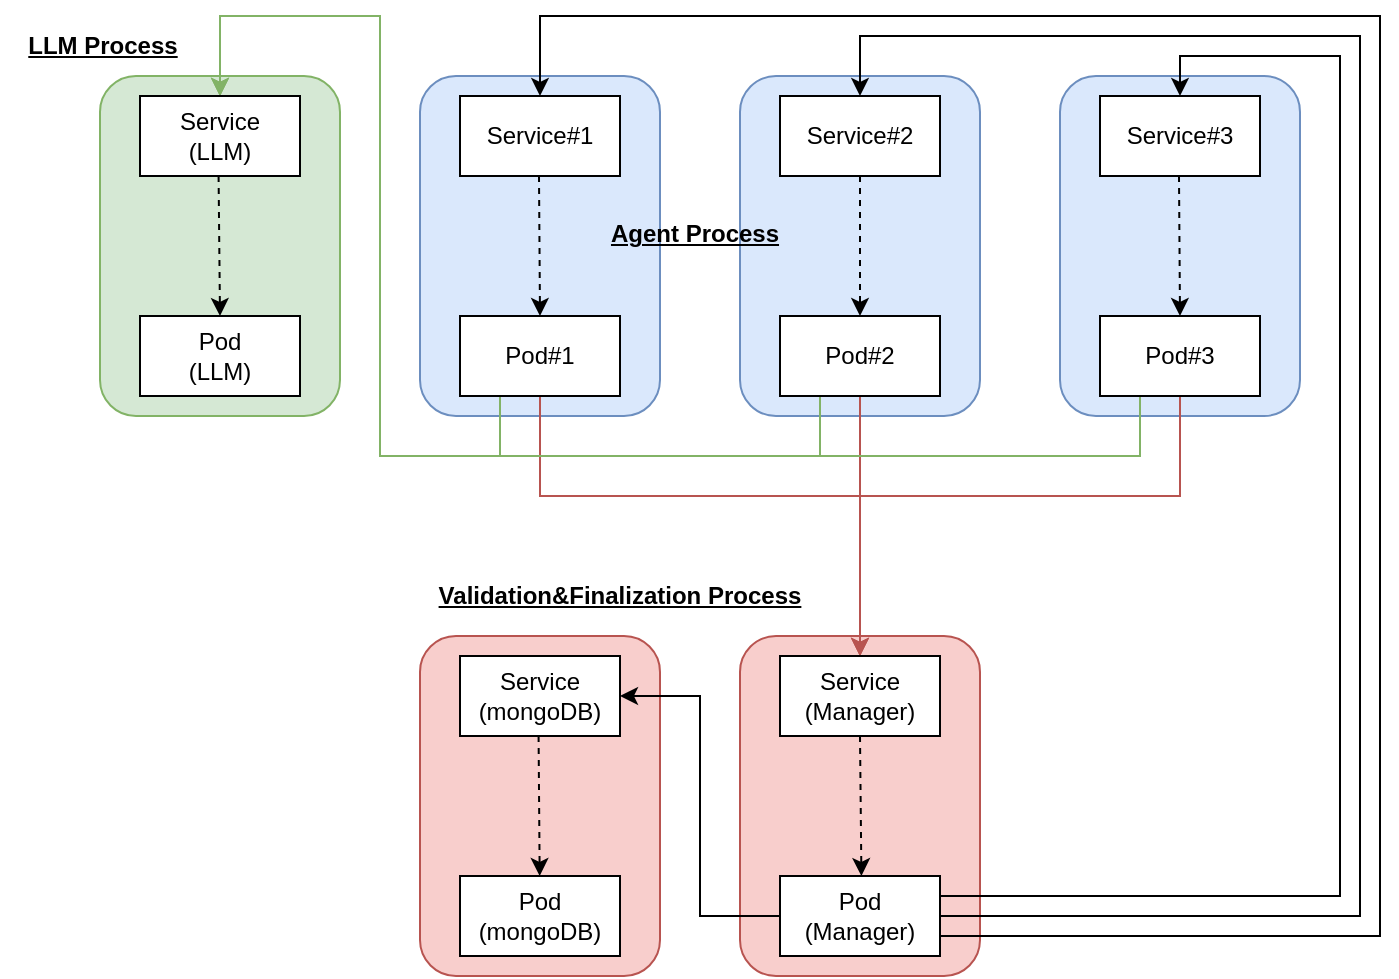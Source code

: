 <mxfile version="28.1.1">
  <diagram name="ページ1" id="kAxwEe0a9V28F2ipQOVm">
    <mxGraphModel dx="1123" dy="551" grid="0" gridSize="10" guides="1" tooltips="1" connect="1" arrows="1" fold="1" page="1" pageScale="1" pageWidth="827" pageHeight="1169" math="0" shadow="0">
      <root>
        <mxCell id="0" />
        <mxCell id="1" parent="0" />
        <mxCell id="93Ka5zx83QHKN0TviFHg-1" value="" style="rounded=1;whiteSpace=wrap;html=1;fillColor=#dae8fc;strokeColor=#6c8ebf;" parent="1" vertex="1">
          <mxGeometry x="410" y="71" width="120" height="170" as="geometry" />
        </mxCell>
        <mxCell id="93Ka5zx83QHKN0TviFHg-2" value="" style="rounded=1;whiteSpace=wrap;html=1;fillColor=#dae8fc;strokeColor=#6c8ebf;" parent="1" vertex="1">
          <mxGeometry x="570" y="71" width="120" height="170" as="geometry" />
        </mxCell>
        <mxCell id="93Ka5zx83QHKN0TviFHg-3" value="" style="rounded=1;whiteSpace=wrap;html=1;fillColor=#f8cecc;strokeColor=#b85450;" parent="1" vertex="1">
          <mxGeometry x="410" y="351" width="120" height="170" as="geometry" />
        </mxCell>
        <mxCell id="93Ka5zx83QHKN0TviFHg-4" value="" style="rounded=1;whiteSpace=wrap;html=1;fillColor=#f8cecc;strokeColor=#b85450;" parent="1" vertex="1">
          <mxGeometry x="250" y="351" width="120" height="170" as="geometry" />
        </mxCell>
        <mxCell id="93Ka5zx83QHKN0TviFHg-5" value="" style="rounded=1;whiteSpace=wrap;html=1;fillColor=#d5e8d4;strokeColor=#82b366;" parent="1" vertex="1">
          <mxGeometry x="90" y="71" width="120" height="170" as="geometry" />
        </mxCell>
        <mxCell id="93Ka5zx83QHKN0TviFHg-6" value="" style="rounded=1;whiteSpace=wrap;html=1;fillColor=#dae8fc;strokeColor=#6c8ebf;" parent="1" vertex="1">
          <mxGeometry x="250" y="71" width="120" height="170" as="geometry" />
        </mxCell>
        <mxCell id="93Ka5zx83QHKN0TviFHg-7" style="edgeStyle=orthogonalEdgeStyle;rounded=0;orthogonalLoop=1;jettySize=auto;html=1;exitX=0.5;exitY=1;exitDx=0;exitDy=0;entryX=0.5;entryY=0;entryDx=0;entryDy=0;fillColor=#f8cecc;strokeColor=#b85450;" parent="1" source="93Ka5zx83QHKN0TviFHg-9" target="93Ka5zx83QHKN0TviFHg-22" edge="1">
          <mxGeometry relative="1" as="geometry">
            <Array as="points">
              <mxPoint x="310" y="281" />
              <mxPoint x="470" y="281" />
            </Array>
          </mxGeometry>
        </mxCell>
        <mxCell id="93Ka5zx83QHKN0TviFHg-8" style="edgeStyle=orthogonalEdgeStyle;rounded=0;orthogonalLoop=1;jettySize=auto;html=1;exitX=0.25;exitY=1;exitDx=0;exitDy=0;entryX=0.5;entryY=0;entryDx=0;entryDy=0;fillColor=#d5e8d4;strokeColor=#82b366;" parent="1" source="93Ka5zx83QHKN0TviFHg-9" target="93Ka5zx83QHKN0TviFHg-31" edge="1">
          <mxGeometry relative="1" as="geometry">
            <Array as="points">
              <mxPoint x="290" y="261" />
              <mxPoint x="230" y="261" />
              <mxPoint x="230" y="41" />
              <mxPoint x="150" y="41" />
            </Array>
          </mxGeometry>
        </mxCell>
        <mxCell id="93Ka5zx83QHKN0TviFHg-9" value="Pod#1" style="rounded=0;whiteSpace=wrap;html=1;" parent="1" vertex="1">
          <mxGeometry x="270" y="191" width="80" height="40" as="geometry" />
        </mxCell>
        <mxCell id="93Ka5zx83QHKN0TviFHg-10" style="edgeStyle=orthogonalEdgeStyle;rounded=0;orthogonalLoop=1;jettySize=auto;html=1;exitX=0.5;exitY=1;exitDx=0;exitDy=0;entryX=0.5;entryY=0;entryDx=0;entryDy=0;fillColor=#f8cecc;strokeColor=#b85450;" parent="1" source="93Ka5zx83QHKN0TviFHg-12" target="93Ka5zx83QHKN0TviFHg-22" edge="1">
          <mxGeometry relative="1" as="geometry" />
        </mxCell>
        <mxCell id="93Ka5zx83QHKN0TviFHg-11" style="edgeStyle=orthogonalEdgeStyle;rounded=0;orthogonalLoop=1;jettySize=auto;html=1;exitX=0.25;exitY=1;exitDx=0;exitDy=0;entryX=0.5;entryY=0;entryDx=0;entryDy=0;fillColor=#d5e8d4;strokeColor=#82b366;" parent="1" source="93Ka5zx83QHKN0TviFHg-12" target="93Ka5zx83QHKN0TviFHg-31" edge="1">
          <mxGeometry relative="1" as="geometry">
            <Array as="points">
              <mxPoint x="450" y="261" />
              <mxPoint x="230" y="261" />
              <mxPoint x="230" y="41" />
              <mxPoint x="150" y="41" />
            </Array>
          </mxGeometry>
        </mxCell>
        <mxCell id="93Ka5zx83QHKN0TviFHg-12" value="Pod#2" style="rounded=0;whiteSpace=wrap;html=1;" parent="1" vertex="1">
          <mxGeometry x="430" y="191" width="80" height="40" as="geometry" />
        </mxCell>
        <mxCell id="93Ka5zx83QHKN0TviFHg-13" style="edgeStyle=orthogonalEdgeStyle;rounded=0;orthogonalLoop=1;jettySize=auto;html=1;exitX=0.5;exitY=1;exitDx=0;exitDy=0;entryX=0.5;entryY=0;entryDx=0;entryDy=0;fillColor=#f8cecc;strokeColor=#b85450;" parent="1" source="93Ka5zx83QHKN0TviFHg-15" target="93Ka5zx83QHKN0TviFHg-22" edge="1">
          <mxGeometry relative="1" as="geometry">
            <Array as="points">
              <mxPoint x="630" y="281" />
              <mxPoint x="470" y="281" />
            </Array>
          </mxGeometry>
        </mxCell>
        <mxCell id="93Ka5zx83QHKN0TviFHg-14" style="edgeStyle=orthogonalEdgeStyle;rounded=0;orthogonalLoop=1;jettySize=auto;html=1;exitX=0.25;exitY=1;exitDx=0;exitDy=0;entryX=0.5;entryY=0;entryDx=0;entryDy=0;fillColor=#d5e8d4;strokeColor=#82b366;" parent="1" source="93Ka5zx83QHKN0TviFHg-15" target="93Ka5zx83QHKN0TviFHg-31" edge="1">
          <mxGeometry relative="1" as="geometry">
            <mxPoint x="90" y="51" as="targetPoint" />
            <Array as="points">
              <mxPoint x="610" y="261" />
              <mxPoint x="230" y="261" />
              <mxPoint x="230" y="41" />
              <mxPoint x="150" y="41" />
            </Array>
          </mxGeometry>
        </mxCell>
        <mxCell id="93Ka5zx83QHKN0TviFHg-15" value="Pod#3" style="rounded=0;whiteSpace=wrap;html=1;" parent="1" vertex="1">
          <mxGeometry x="590" y="191" width="80" height="40" as="geometry" />
        </mxCell>
        <mxCell id="93Ka5zx83QHKN0TviFHg-16" value="Service#1" style="rounded=0;whiteSpace=wrap;html=1;" parent="1" vertex="1">
          <mxGeometry x="270" y="81" width="80" height="40" as="geometry" />
        </mxCell>
        <mxCell id="93Ka5zx83QHKN0TviFHg-17" value="Service#2" style="rounded=0;whiteSpace=wrap;html=1;" parent="1" vertex="1">
          <mxGeometry x="430" y="81" width="80" height="40" as="geometry" />
        </mxCell>
        <mxCell id="93Ka5zx83QHKN0TviFHg-18" value="Service#3" style="rounded=0;whiteSpace=wrap;html=1;" parent="1" vertex="1">
          <mxGeometry x="590" y="81" width="80" height="40" as="geometry" />
        </mxCell>
        <mxCell id="93Ka5zx83QHKN0TviFHg-19" value="" style="endArrow=classic;html=1;rounded=0;exitX=0.5;exitY=1;exitDx=0;exitDy=0;entryX=0.5;entryY=0;entryDx=0;entryDy=0;dashed=1;" parent="1" source="93Ka5zx83QHKN0TviFHg-17" target="93Ka5zx83QHKN0TviFHg-12" edge="1">
          <mxGeometry width="50" height="50" relative="1" as="geometry">
            <mxPoint x="430" y="261" as="sourcePoint" />
            <mxPoint x="590" y="141" as="targetPoint" />
          </mxGeometry>
        </mxCell>
        <mxCell id="93Ka5zx83QHKN0TviFHg-20" value="" style="endArrow=classic;html=1;rounded=0;exitX=0.5;exitY=1;exitDx=0;exitDy=0;dashed=1;" parent="1" edge="1">
          <mxGeometry width="50" height="50" relative="1" as="geometry">
            <mxPoint x="629.5" y="121" as="sourcePoint" />
            <mxPoint x="630" y="191" as="targetPoint" />
          </mxGeometry>
        </mxCell>
        <mxCell id="93Ka5zx83QHKN0TviFHg-21" value="" style="endArrow=classic;html=1;rounded=0;exitX=0.5;exitY=1;exitDx=0;exitDy=0;dashed=1;" parent="1" edge="1">
          <mxGeometry width="50" height="50" relative="1" as="geometry">
            <mxPoint x="309.5" y="121" as="sourcePoint" />
            <mxPoint x="310" y="191" as="targetPoint" />
          </mxGeometry>
        </mxCell>
        <mxCell id="93Ka5zx83QHKN0TviFHg-22" value="Service&lt;div&gt;(Manager)&lt;/div&gt;" style="rounded=0;whiteSpace=wrap;html=1;" parent="1" vertex="1">
          <mxGeometry x="430" y="361" width="80" height="40" as="geometry" />
        </mxCell>
        <mxCell id="93Ka5zx83QHKN0TviFHg-23" style="edgeStyle=orthogonalEdgeStyle;rounded=0;orthogonalLoop=1;jettySize=auto;html=1;exitX=1;exitY=0.25;exitDx=0;exitDy=0;entryX=0.5;entryY=0;entryDx=0;entryDy=0;" parent="1" source="93Ka5zx83QHKN0TviFHg-25" target="93Ka5zx83QHKN0TviFHg-18" edge="1">
          <mxGeometry relative="1" as="geometry">
            <mxPoint x="710" y="101" as="targetPoint" />
            <Array as="points">
              <mxPoint x="710" y="481" />
              <mxPoint x="710" y="61" />
              <mxPoint x="630" y="61" />
            </Array>
          </mxGeometry>
        </mxCell>
        <mxCell id="93Ka5zx83QHKN0TviFHg-24" style="edgeStyle=orthogonalEdgeStyle;rounded=0;orthogonalLoop=1;jettySize=auto;html=1;exitX=1;exitY=0.75;exitDx=0;exitDy=0;entryX=0.5;entryY=0;entryDx=0;entryDy=0;" parent="1" source="93Ka5zx83QHKN0TviFHg-25" target="93Ka5zx83QHKN0TviFHg-16" edge="1">
          <mxGeometry relative="1" as="geometry">
            <mxPoint x="320" y="71" as="targetPoint" />
            <Array as="points">
              <mxPoint x="730" y="501" />
              <mxPoint x="730" y="41" />
              <mxPoint x="310" y="41" />
            </Array>
          </mxGeometry>
        </mxCell>
        <mxCell id="93Ka5zx83QHKN0TviFHg-25" value="Pod&lt;div&gt;(LLM)&lt;/div&gt;" style="rounded=0;whiteSpace=wrap;html=1;" parent="1" vertex="1">
          <mxGeometry x="430" y="471" width="80" height="40" as="geometry" />
        </mxCell>
        <mxCell id="93Ka5zx83QHKN0TviFHg-26" style="edgeStyle=orthogonalEdgeStyle;rounded=0;orthogonalLoop=1;jettySize=auto;html=1;exitX=1;exitY=0.5;exitDx=0;exitDy=0;" parent="1" source="93Ka5zx83QHKN0TviFHg-29" target="93Ka5zx83QHKN0TviFHg-17" edge="1">
          <mxGeometry relative="1" as="geometry">
            <mxPoint x="470" y="71" as="targetPoint" />
            <mxPoint x="510" y="541" as="sourcePoint" />
            <Array as="points">
              <mxPoint x="720" y="491" />
              <mxPoint x="720" y="51" />
              <mxPoint x="470" y="51" />
            </Array>
          </mxGeometry>
        </mxCell>
        <mxCell id="93Ka5zx83QHKN0TviFHg-27" value="Service&lt;div&gt;(mongoDB)&lt;/div&gt;" style="rounded=0;whiteSpace=wrap;html=1;" parent="1" vertex="1">
          <mxGeometry x="270" y="361" width="80" height="40" as="geometry" />
        </mxCell>
        <mxCell id="93Ka5zx83QHKN0TviFHg-28" style="edgeStyle=orthogonalEdgeStyle;rounded=0;orthogonalLoop=1;jettySize=auto;html=1;exitX=0;exitY=0.5;exitDx=0;exitDy=0;entryX=1;entryY=0.5;entryDx=0;entryDy=0;" parent="1" source="93Ka5zx83QHKN0TviFHg-29" target="93Ka5zx83QHKN0TviFHg-27" edge="1">
          <mxGeometry relative="1" as="geometry">
            <mxPoint x="380" y="341" as="targetPoint" />
          </mxGeometry>
        </mxCell>
        <mxCell id="93Ka5zx83QHKN0TviFHg-29" value="Pod&lt;div&gt;(Manager)&lt;/div&gt;" style="rounded=0;whiteSpace=wrap;html=1;" parent="1" vertex="1">
          <mxGeometry x="430" y="471" width="80" height="40" as="geometry" />
        </mxCell>
        <mxCell id="93Ka5zx83QHKN0TviFHg-30" value="Pod&lt;div&gt;(mongoDB)&lt;/div&gt;" style="rounded=0;whiteSpace=wrap;html=1;" parent="1" vertex="1">
          <mxGeometry x="270" y="471" width="80" height="40" as="geometry" />
        </mxCell>
        <mxCell id="93Ka5zx83QHKN0TviFHg-31" value="Service&lt;div&gt;(LLM)&lt;/div&gt;" style="rounded=0;whiteSpace=wrap;html=1;" parent="1" vertex="1">
          <mxGeometry x="110" y="81" width="80" height="40" as="geometry" />
        </mxCell>
        <mxCell id="93Ka5zx83QHKN0TviFHg-32" value="" style="endArrow=classic;html=1;rounded=0;exitX=0.5;exitY=1;exitDx=0;exitDy=0;entryX=0.5;entryY=0;entryDx=0;entryDy=0;dashed=1;" parent="1" target="93Ka5zx83QHKN0TviFHg-33" edge="1">
          <mxGeometry width="50" height="50" relative="1" as="geometry">
            <mxPoint x="149.29" y="121" as="sourcePoint" />
            <mxPoint x="149.29" y="241" as="targetPoint" />
          </mxGeometry>
        </mxCell>
        <mxCell id="93Ka5zx83QHKN0TviFHg-33" value="Pod&lt;div&gt;(LLM)&lt;/div&gt;" style="rounded=0;whiteSpace=wrap;html=1;" parent="1" vertex="1">
          <mxGeometry x="110" y="191" width="80" height="40" as="geometry" />
        </mxCell>
        <mxCell id="93Ka5zx83QHKN0TviFHg-34" value="" style="endArrow=classic;html=1;rounded=0;exitX=0.5;exitY=1;exitDx=0;exitDy=0;dashed=1;" parent="1" target="93Ka5zx83QHKN0TviFHg-30" edge="1">
          <mxGeometry width="50" height="50" relative="1" as="geometry">
            <mxPoint x="309.29" y="401" as="sourcePoint" />
            <mxPoint x="309.29" y="521" as="targetPoint" />
          </mxGeometry>
        </mxCell>
        <mxCell id="93Ka5zx83QHKN0TviFHg-35" value="" style="endArrow=classic;html=1;rounded=0;exitX=0.5;exitY=1;exitDx=0;exitDy=0;entryX=0.5;entryY=0;entryDx=0;entryDy=0;dashed=1;" parent="1" edge="1">
          <mxGeometry width="50" height="50" relative="1" as="geometry">
            <mxPoint x="470" y="401" as="sourcePoint" />
            <mxPoint x="470.71" y="471" as="targetPoint" />
          </mxGeometry>
        </mxCell>
        <mxCell id="93Ka5zx83QHKN0TviFHg-36" value="Agent Process" style="text;html=1;align=center;verticalAlign=middle;whiteSpace=wrap;rounded=0;fontStyle=5" parent="1" vertex="1">
          <mxGeometry x="336" y="134" width="103" height="31" as="geometry" />
        </mxCell>
        <mxCell id="93Ka5zx83QHKN0TviFHg-37" value="Validation&amp;amp;Finalization Process" style="text;html=1;align=center;verticalAlign=middle;whiteSpace=wrap;rounded=0;fontStyle=5" parent="1" vertex="1">
          <mxGeometry x="247" y="315" width="206" height="31" as="geometry" />
        </mxCell>
        <mxCell id="93Ka5zx83QHKN0TviFHg-38" value="LLM Process" style="text;html=1;align=center;verticalAlign=middle;whiteSpace=wrap;rounded=0;fontStyle=5" parent="1" vertex="1">
          <mxGeometry x="40" y="40" width="103" height="31" as="geometry" />
        </mxCell>
      </root>
    </mxGraphModel>
  </diagram>
</mxfile>
